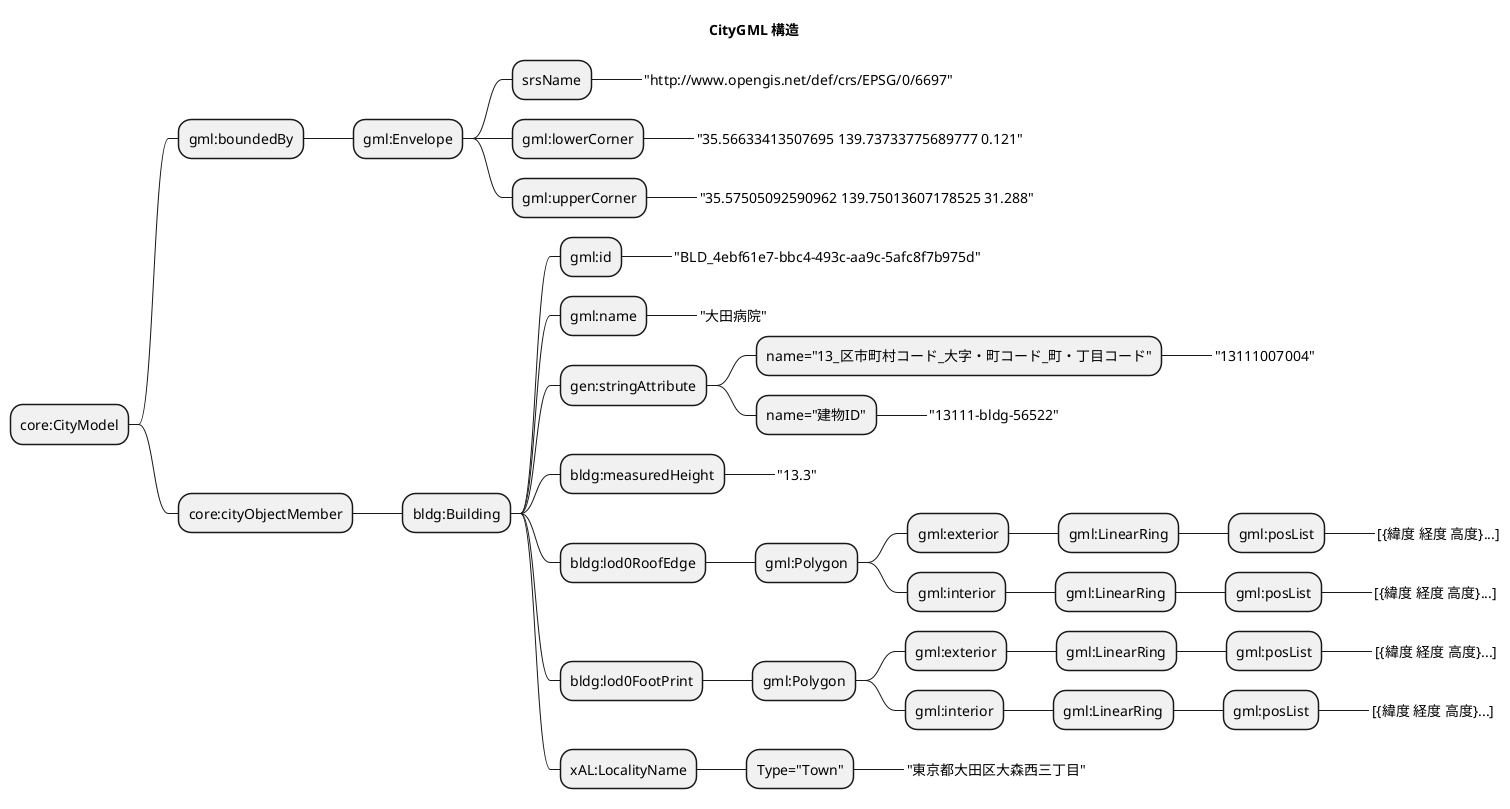 @startmindmap
title CityGML 構造

* core:CityModel
** gml:boundedBy
*** gml:Envelope
**** srsName
*****_ "http://www.opengis.net/def/crs/EPSG/0/6697"
**** gml:lowerCorner
*****_ "35.56633413507695 139.73733775689777 0.121"
**** gml:upperCorner
*****_ "35.57505092590962 139.75013607178525 31.288"
** core:cityObjectMember
*** bldg:Building
**** gml:id
*****_ "BLD_4ebf61e7-bbc4-493c-aa9c-5afc8f7b975d"
**** gml:name
*****_ "大田病院"
**** gen:stringAttribute
***** name="13_区市町村コード_大字・町コード_町・丁目コード"
******_ "13111007004"
***** name="建物ID"
******_ "13111-bldg-56522"
**** bldg:measuredHeight
*****_ "13.3"
**** bldg:lod0RoofEdge
***** gml:Polygon
****** gml:exterior
******* gml:LinearRing
******** gml:posList
*********_ [{緯度 経度 高度}...]
****** gml:interior
******* gml:LinearRing
******** gml:posList
*********_ [{緯度 経度 高度}...]
**** bldg:lod0FootPrint
***** gml:Polygon
****** gml:exterior
******* gml:LinearRing
******** gml:posList
*********_ [{緯度 経度 高度}...]
****** gml:interior
******* gml:LinearRing
******** gml:posList
*********_ [{緯度 経度 高度}...]
**** xAL:LocalityName
***** Type="Town"
******_ "東京都大田区大森西三丁目"

@endmindmap
